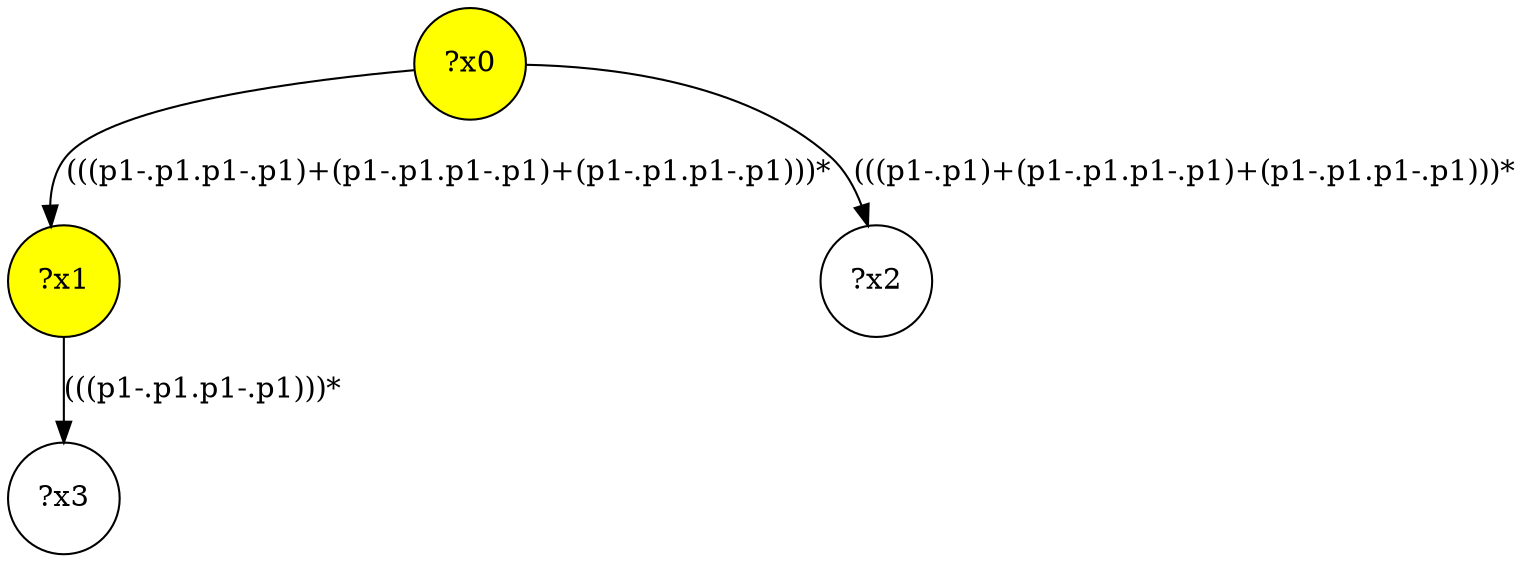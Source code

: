 digraph g {
	x0 [fillcolor="yellow", style="filled," shape=circle, label="?x0"];
	x1 [fillcolor="yellow", style="filled," shape=circle, label="?x1"];
	x0 -> x1 [label="(((p1-.p1.p1-.p1)+(p1-.p1.p1-.p1)+(p1-.p1.p1-.p1)))*"];
	x2 [shape=circle, label="?x2"];
	x0 -> x2 [label="(((p1-.p1)+(p1-.p1.p1-.p1)+(p1-.p1.p1-.p1)))*"];
	x3 [shape=circle, label="?x3"];
	x1 -> x3 [label="(((p1-.p1.p1-.p1)))*"];
}
